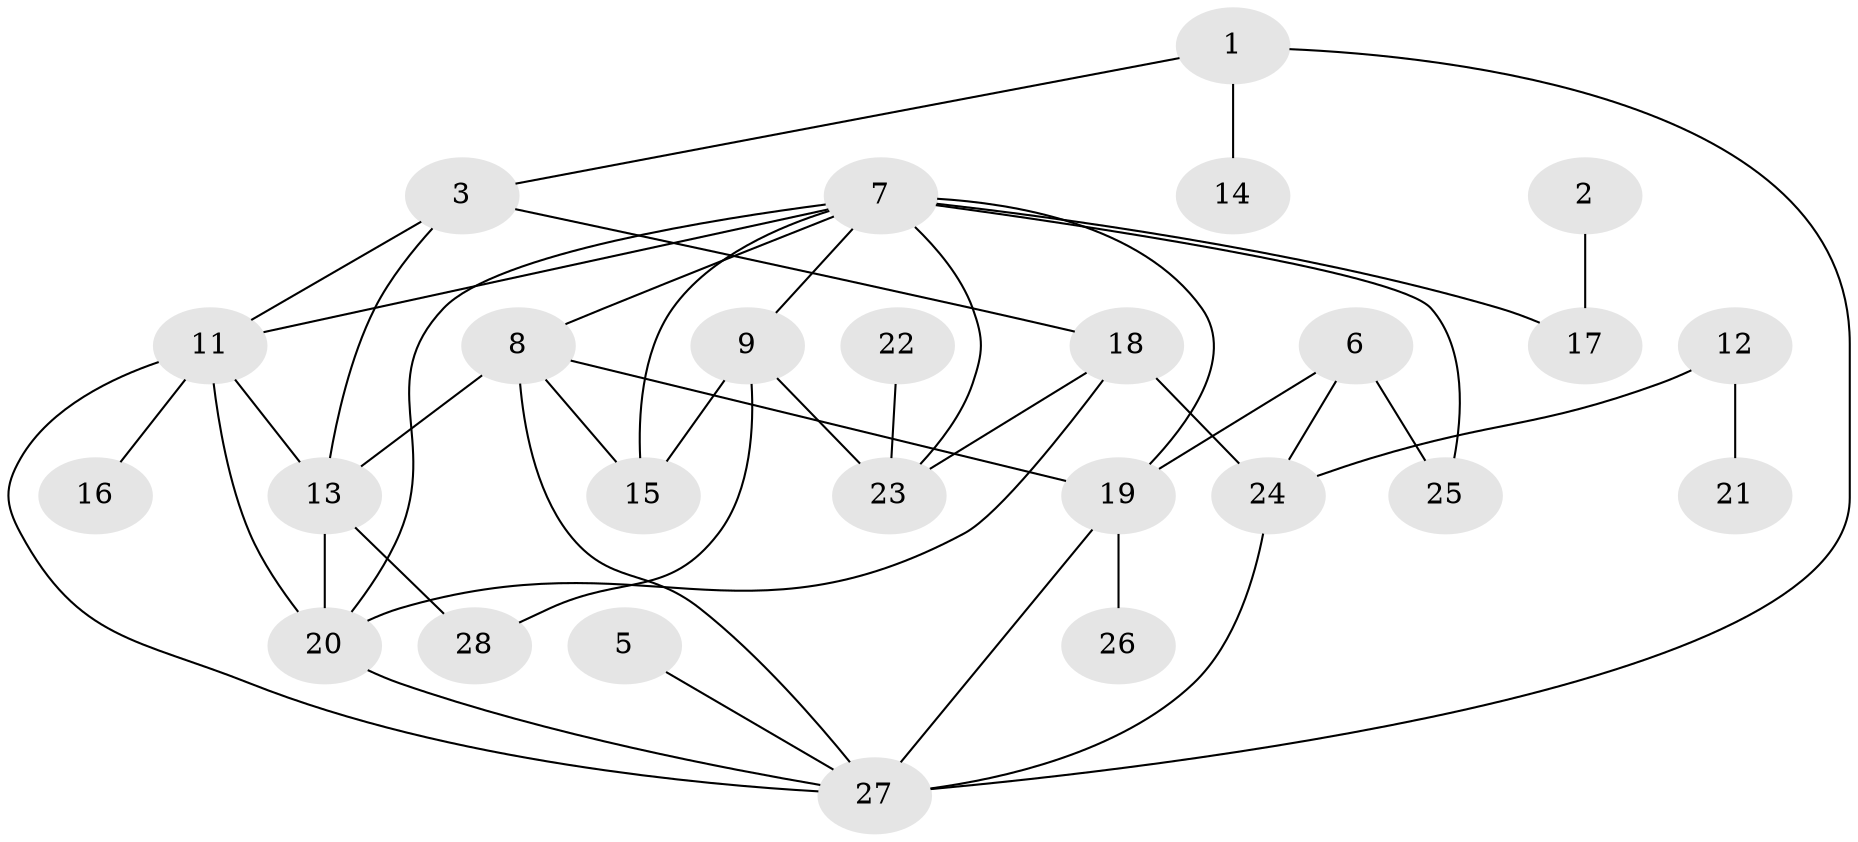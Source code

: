 // original degree distribution, {3: 0.18181818181818182, 1: 0.23636363636363636, 5: 0.07272727272727272, 2: 0.2545454545454545, 7: 0.01818181818181818, 4: 0.18181818181818182, 6: 0.05454545454545454}
// Generated by graph-tools (version 1.1) at 2025/48/03/04/25 22:48:18]
// undirected, 26 vertices, 43 edges
graph export_dot {
  node [color=gray90,style=filled];
  1;
  2;
  3;
  5;
  6;
  7;
  8;
  9;
  11;
  12;
  13;
  14;
  15;
  16;
  17;
  18;
  19;
  20;
  21;
  22;
  23;
  24;
  25;
  26;
  27;
  28;
  1 -- 3 [weight=1.0];
  1 -- 14 [weight=1.0];
  1 -- 27 [weight=1.0];
  2 -- 17 [weight=1.0];
  3 -- 11 [weight=1.0];
  3 -- 13 [weight=1.0];
  3 -- 18 [weight=1.0];
  5 -- 27 [weight=1.0];
  6 -- 19 [weight=1.0];
  6 -- 24 [weight=1.0];
  6 -- 25 [weight=1.0];
  7 -- 8 [weight=1.0];
  7 -- 9 [weight=1.0];
  7 -- 11 [weight=1.0];
  7 -- 15 [weight=1.0];
  7 -- 17 [weight=2.0];
  7 -- 19 [weight=1.0];
  7 -- 20 [weight=1.0];
  7 -- 23 [weight=1.0];
  7 -- 25 [weight=1.0];
  8 -- 13 [weight=1.0];
  8 -- 15 [weight=1.0];
  8 -- 19 [weight=2.0];
  8 -- 27 [weight=1.0];
  9 -- 15 [weight=1.0];
  9 -- 23 [weight=1.0];
  9 -- 28 [weight=1.0];
  11 -- 13 [weight=1.0];
  11 -- 16 [weight=1.0];
  11 -- 20 [weight=1.0];
  11 -- 27 [weight=1.0];
  12 -- 21 [weight=1.0];
  12 -- 24 [weight=1.0];
  13 -- 20 [weight=1.0];
  13 -- 28 [weight=1.0];
  18 -- 20 [weight=1.0];
  18 -- 23 [weight=1.0];
  18 -- 24 [weight=1.0];
  19 -- 26 [weight=1.0];
  19 -- 27 [weight=1.0];
  20 -- 27 [weight=1.0];
  22 -- 23 [weight=1.0];
  24 -- 27 [weight=2.0];
}
